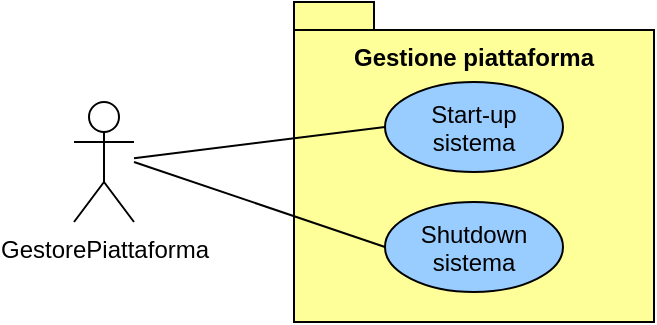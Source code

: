 <mxfile version="13.10.4" type="device"><diagram id="sOX-0VRqLV9DKSzBRUYY" name="Page-1"><mxGraphModel dx="868" dy="492" grid="1" gridSize="10" guides="1" tooltips="1" connect="1" arrows="1" fold="1" page="1" pageScale="1" pageWidth="827" pageHeight="1169" math="0" shadow="0"><root><mxCell id="0"/><mxCell id="1" parent="0"/><mxCell id="MDJPHByRnOZ3CbCX7BdI-1" value="GestorePiattaforma" style="shape=umlActor;verticalLabelPosition=bottom;verticalAlign=top;html=1;outlineConnect=0;" vertex="1" parent="1"><mxGeometry x="200" y="70" width="30" height="60" as="geometry"/></mxCell><mxCell id="MDJPHByRnOZ3CbCX7BdI-2" value="" style="shape=folder;fontStyle=1;spacingTop=10;tabWidth=40;tabHeight=14;tabPosition=left;html=1;fillColor=#FFFF99;" vertex="1" parent="1"><mxGeometry x="310" y="20" width="180" height="160" as="geometry"/></mxCell><mxCell id="MDJPHByRnOZ3CbCX7BdI-3" value="Start-up&#10;sistema" style="ellipse;fillColor=#99CCFF;" vertex="1" parent="1"><mxGeometry x="355.5" y="60" width="89" height="45" as="geometry"/></mxCell><mxCell id="MDJPHByRnOZ3CbCX7BdI-4" value="Shutdown&#10;sistema" style="ellipse;fillColor=#99CCFF;" vertex="1" parent="1"><mxGeometry x="355.5" y="120" width="89" height="45" as="geometry"/></mxCell><mxCell id="MDJPHByRnOZ3CbCX7BdI-5" value="Gestione piattaforma" style="text;align=center;fontStyle=1;verticalAlign=middle;spacingLeft=3;spacingRight=3;strokeColor=none;rotatable=0;points=[[0,0.5],[1,0.5]];portConstraint=eastwest;" vertex="1" parent="1"><mxGeometry x="360" y="34" width="80" height="26" as="geometry"/></mxCell><mxCell id="MDJPHByRnOZ3CbCX7BdI-13" value="" style="endArrow=none;html=1;fontColor=#000000;entryX=0;entryY=0.5;entryDx=0;entryDy=0;" edge="1" parent="1" source="MDJPHByRnOZ3CbCX7BdI-1" target="MDJPHByRnOZ3CbCX7BdI-3"><mxGeometry width="50" height="50" relative="1" as="geometry"><mxPoint x="200" y="240" as="sourcePoint"/><mxPoint x="250" y="190" as="targetPoint"/></mxGeometry></mxCell><mxCell id="MDJPHByRnOZ3CbCX7BdI-14" value="" style="endArrow=none;html=1;fontColor=#000000;entryX=0;entryY=0.5;entryDx=0;entryDy=0;" edge="1" parent="1" target="MDJPHByRnOZ3CbCX7BdI-4"><mxGeometry width="50" height="50" relative="1" as="geometry"><mxPoint x="230" y="100" as="sourcePoint"/><mxPoint x="365.5" y="92.5" as="targetPoint"/></mxGeometry></mxCell></root></mxGraphModel></diagram></mxfile>